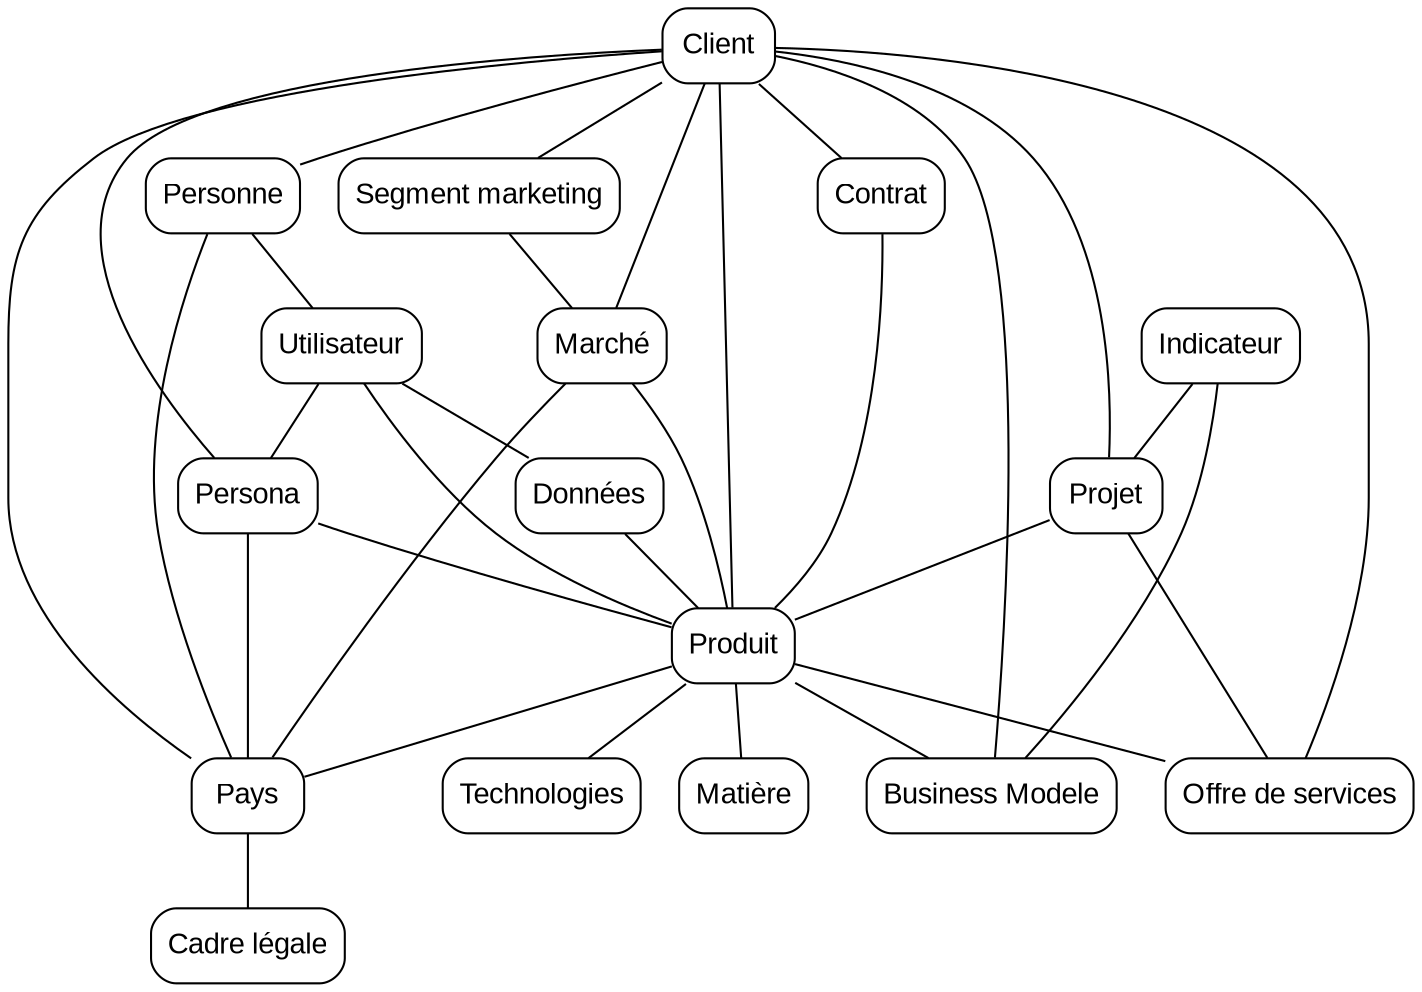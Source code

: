 digraph lec_mcd {

 /*
 dot input.dot | gvpr -c -fswimy.g | neato -n2 -Tpng > output.png
 dot input.dot | gvpr -c -fswimy.g | neato -n2 > output.dot

cd D:\Users\g.gojard\Projects\graphviz
D:\Users\g.gojard\Documents\Applications\graphviz-2.38\bin\dot.exe input/lec_mcd.dot  -Tpng  -o output/lec_mcd.png
explorer "D:\Users\g.gojard\Projects\graphviz\output\lec_mcd.png"
 */

/*rankdir=LR; overlap=scalexy; splines=ortho; sep=1; nodesep=0.5;*/
/*rankdir=TB;overlap=scalexy;splines=ortho;sep=1;nodesep=1;*/

node[fontsize=14.0 ,fontname="arial" ,shape=box ,style="rounded"]
edge[fontsize=12.0 ,fontname="arial" ,minlen=1.0, dir=none]

"0" [label="Client"];
"1" [label="Produit"];
"2" [label="Pays"];
"3" [label="Personne"];
"4" [label="Marché"];
"5" [label="Segment marketing"];
"6" [label="Utilisateur"];
"7" [label="Persona"];
"8" [label="Données"];
"9" [label="Offre de services"];
"10" [label="Projet"];
"11" [label="Indicateur"];
"12" [label="Matière"];
"13" [label="Business Modele"];
"14" [label="Cadre légale"];
"15" [label="Technologies"];
"16" [label="Contrat"];

"6" -> "1" [label=""];
"6" -> "7" [label=""];
"6" -> "8" [label=""];
"5" -> "4" [label=""];
"1" -> "2" [label=""];
"1" -> "13" [label=""];
"1" -> "15" [label=""];
"1" -> "9" [label=""];
"3" -> "6" [label=""];
"3" -> "2" [label=""];
"7" -> "2" [label=""];
"2" -> "14" [label=""];
"4" -> "2" [label=""];
"8" -> "1" [label=""];
"16" -> "1" [label=""];
"0" -> "16" [label=""];
"0" -> "1" [label=""];
"0" -> "2" [label=""];
"0" -> "7" [label=""];
"0" -> "5" [label=""];
"0" -> "4" [label=""];
"0" -> "3" [label=""];
"0" -> "9" [label=""];
"0" -> "10" [label=""];
"0" -> "13" [label=""];
"1" -> "12" [label=""];
"11" -> "10" [label=""];
"11" -> "13" [label=""];
"10" -> "1" [label=""];
"10" -> "9" [label=""];
"4" -> "1" [label=""];
"7" -> "1" [label=""];


}